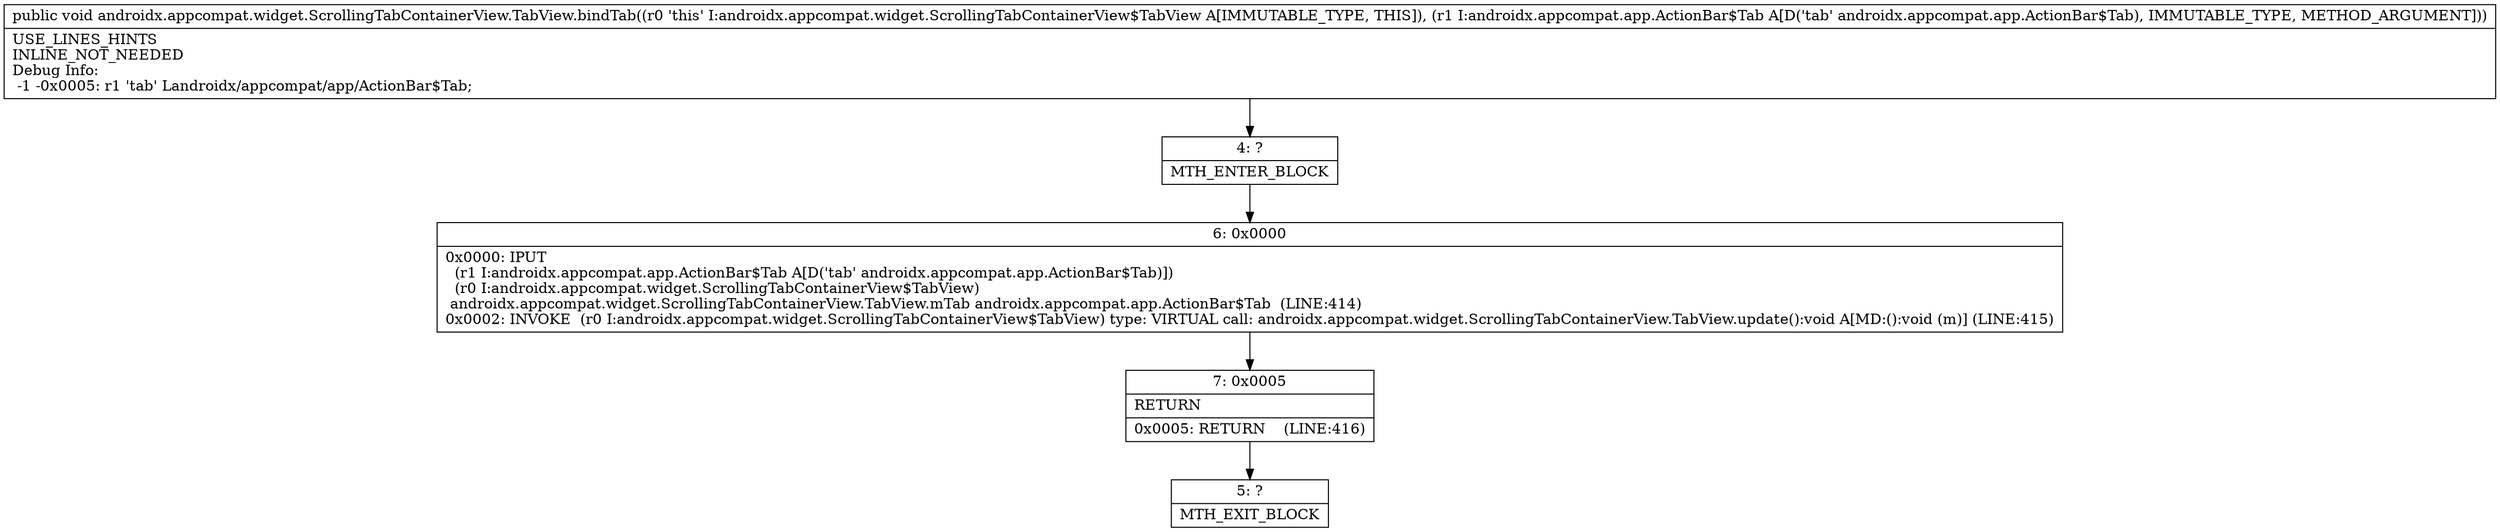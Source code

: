 digraph "CFG forandroidx.appcompat.widget.ScrollingTabContainerView.TabView.bindTab(Landroidx\/appcompat\/app\/ActionBar$Tab;)V" {
Node_4 [shape=record,label="{4\:\ ?|MTH_ENTER_BLOCK\l}"];
Node_6 [shape=record,label="{6\:\ 0x0000|0x0000: IPUT  \l  (r1 I:androidx.appcompat.app.ActionBar$Tab A[D('tab' androidx.appcompat.app.ActionBar$Tab)])\l  (r0 I:androidx.appcompat.widget.ScrollingTabContainerView$TabView)\l androidx.appcompat.widget.ScrollingTabContainerView.TabView.mTab androidx.appcompat.app.ActionBar$Tab  (LINE:414)\l0x0002: INVOKE  (r0 I:androidx.appcompat.widget.ScrollingTabContainerView$TabView) type: VIRTUAL call: androidx.appcompat.widget.ScrollingTabContainerView.TabView.update():void A[MD:():void (m)] (LINE:415)\l}"];
Node_7 [shape=record,label="{7\:\ 0x0005|RETURN\l|0x0005: RETURN    (LINE:416)\l}"];
Node_5 [shape=record,label="{5\:\ ?|MTH_EXIT_BLOCK\l}"];
MethodNode[shape=record,label="{public void androidx.appcompat.widget.ScrollingTabContainerView.TabView.bindTab((r0 'this' I:androidx.appcompat.widget.ScrollingTabContainerView$TabView A[IMMUTABLE_TYPE, THIS]), (r1 I:androidx.appcompat.app.ActionBar$Tab A[D('tab' androidx.appcompat.app.ActionBar$Tab), IMMUTABLE_TYPE, METHOD_ARGUMENT]))  | USE_LINES_HINTS\lINLINE_NOT_NEEDED\lDebug Info:\l  \-1 \-0x0005: r1 'tab' Landroidx\/appcompat\/app\/ActionBar$Tab;\l}"];
MethodNode -> Node_4;Node_4 -> Node_6;
Node_6 -> Node_7;
Node_7 -> Node_5;
}

